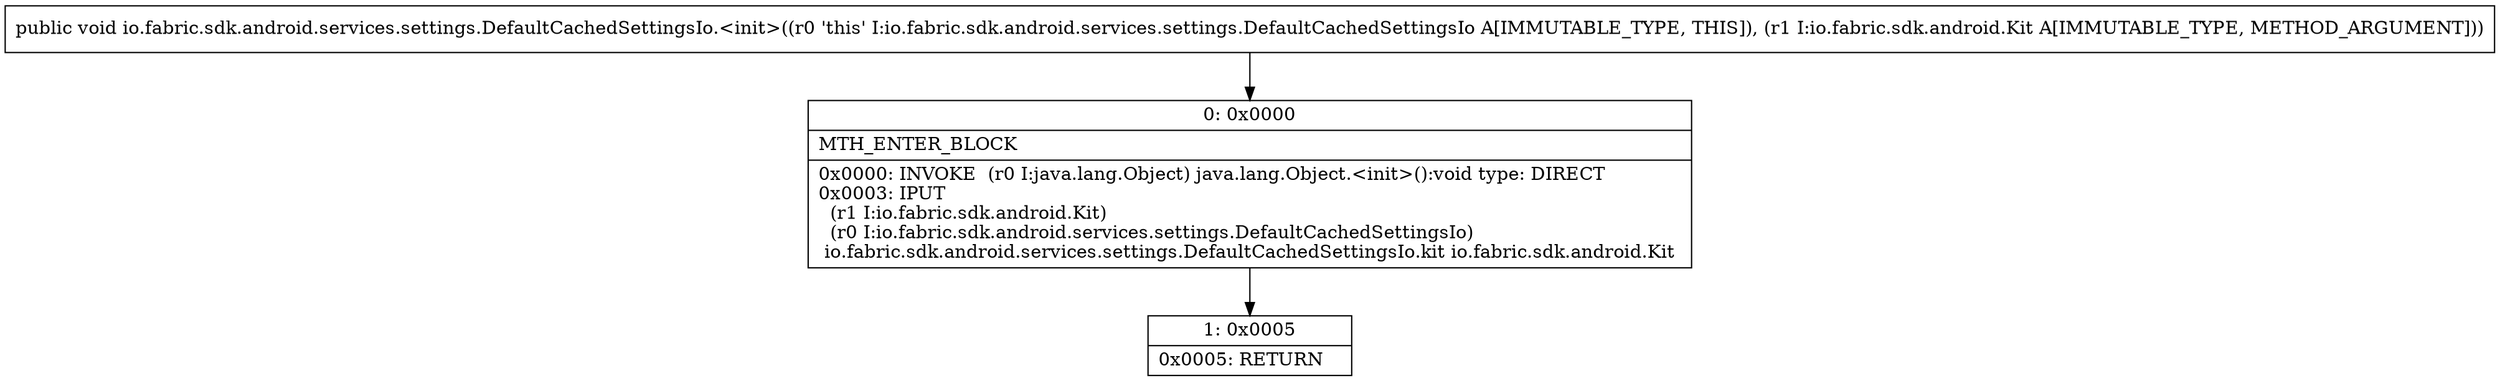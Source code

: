digraph "CFG forio.fabric.sdk.android.services.settings.DefaultCachedSettingsIo.\<init\>(Lio\/fabric\/sdk\/android\/Kit;)V" {
Node_0 [shape=record,label="{0\:\ 0x0000|MTH_ENTER_BLOCK\l|0x0000: INVOKE  (r0 I:java.lang.Object) java.lang.Object.\<init\>():void type: DIRECT \l0x0003: IPUT  \l  (r1 I:io.fabric.sdk.android.Kit)\l  (r0 I:io.fabric.sdk.android.services.settings.DefaultCachedSettingsIo)\l io.fabric.sdk.android.services.settings.DefaultCachedSettingsIo.kit io.fabric.sdk.android.Kit \l}"];
Node_1 [shape=record,label="{1\:\ 0x0005|0x0005: RETURN   \l}"];
MethodNode[shape=record,label="{public void io.fabric.sdk.android.services.settings.DefaultCachedSettingsIo.\<init\>((r0 'this' I:io.fabric.sdk.android.services.settings.DefaultCachedSettingsIo A[IMMUTABLE_TYPE, THIS]), (r1 I:io.fabric.sdk.android.Kit A[IMMUTABLE_TYPE, METHOD_ARGUMENT])) }"];
MethodNode -> Node_0;
Node_0 -> Node_1;
}


